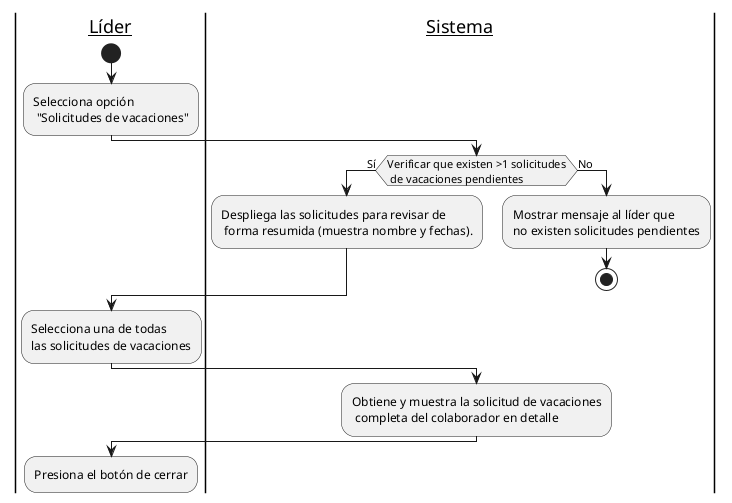 @startuml CU05 - Líder consulta solicitudes de vacaciones de colaborador

|__Líder__|
start
:Selecciona opción\n "Solicitudes de vacaciones";

|__Sistema__|
if(Verificar que existen >1 solicitudes\n de vacaciones pendientes) then (Sí)
    :Despliega las solicitudes para revisar de\n forma resumida (muestra nombre y fechas).;
else (No)
    :Mostrar mensaje al líder que\nno existen solicitudes pendientes;
    stop
endif

|__Líder__|
:Selecciona una de todas\nlas solicitudes de vacaciones;

|__Sistema__|
:Obtiene y muestra la solicitud de vacaciones\n completa del colaborador en detalle;

|__Líder__|
:Presiona el botón de cerrar;

@enduml
